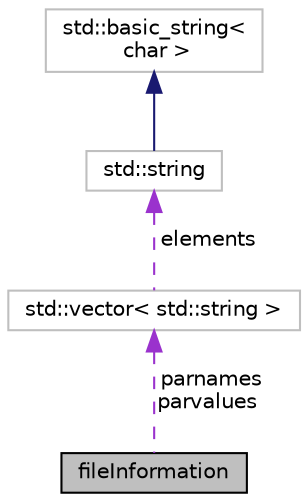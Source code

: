 digraph "fileInformation"
{
  edge [fontname="Helvetica",fontsize="10",labelfontname="Helvetica",labelfontsize="10"];
  node [fontname="Helvetica",fontsize="10",shape=record];
  Node1 [label="fileInformation",height=0.2,width=0.4,color="black", fillcolor="grey75", style="filled", fontcolor="black"];
  Node2 -> Node1 [dir="back",color="darkorchid3",fontsize="10",style="dashed",label=" parnames\nparvalues" ,fontname="Helvetica"];
  Node2 [label="std::vector\< std::string \>",height=0.2,width=0.4,color="grey75", fillcolor="white", style="filled"];
  Node3 -> Node2 [dir="back",color="darkorchid3",fontsize="10",style="dashed",label=" elements" ,fontname="Helvetica"];
  Node3 [label="std::string",height=0.2,width=0.4,color="grey75", fillcolor="white", style="filled",tooltip="STL class. "];
  Node4 -> Node3 [dir="back",color="midnightblue",fontsize="10",style="solid",fontname="Helvetica"];
  Node4 [label="std::basic_string\<\l char \>",height=0.2,width=0.4,color="grey75", fillcolor="white", style="filled",tooltip="STL class. "];
}
